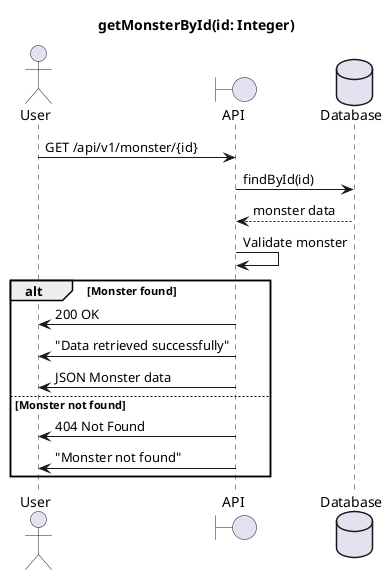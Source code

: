 @startuml
title getMonsterById(id: Integer)

actor User as u
boundary API as a
database Database as d

u->a : GET /api/v1/monster/{id}
a->d: findById(id)
    d-->a : monster data
a->a : Validate monster

alt Monster found
    a->u : 200 OK
    a->u : "Data retrieved successfully"
    a->u : JSON Monster data
else Monster not found
    a->u : 404 Not Found
    a->u : "Monster not found"
end

@enduml
